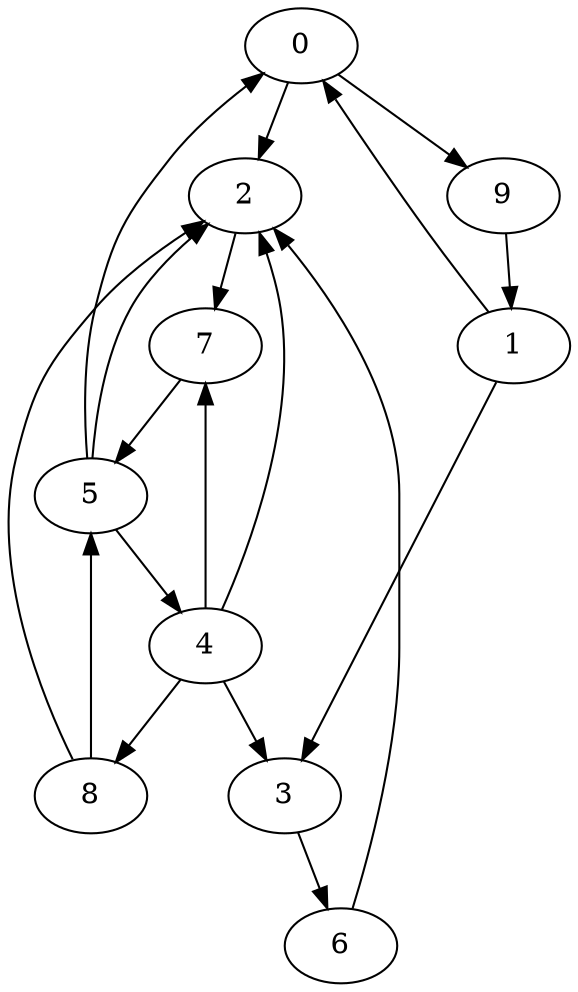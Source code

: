 strict digraph HamiltonianPathGraph {
  // Node definitions.
  0;
  1;
  2;
  3;
  4;
  5;
  6;
  7;
  8;
  9;

  // Edge definitions.
  0 -> 2;
  0 -> 9;
  1 -> 0;
  1 -> 3;
  2 -> 7;
  3 -> 6;
  4 -> 2;
  4 -> 3;
  4 -> 7;
  4 -> 8;
  5 -> 0;
  5 -> 2;
  5 -> 4;
  6 -> 2;
  7 -> 5;
  8 -> 2;
  8 -> 5;
  9 -> 1;
}